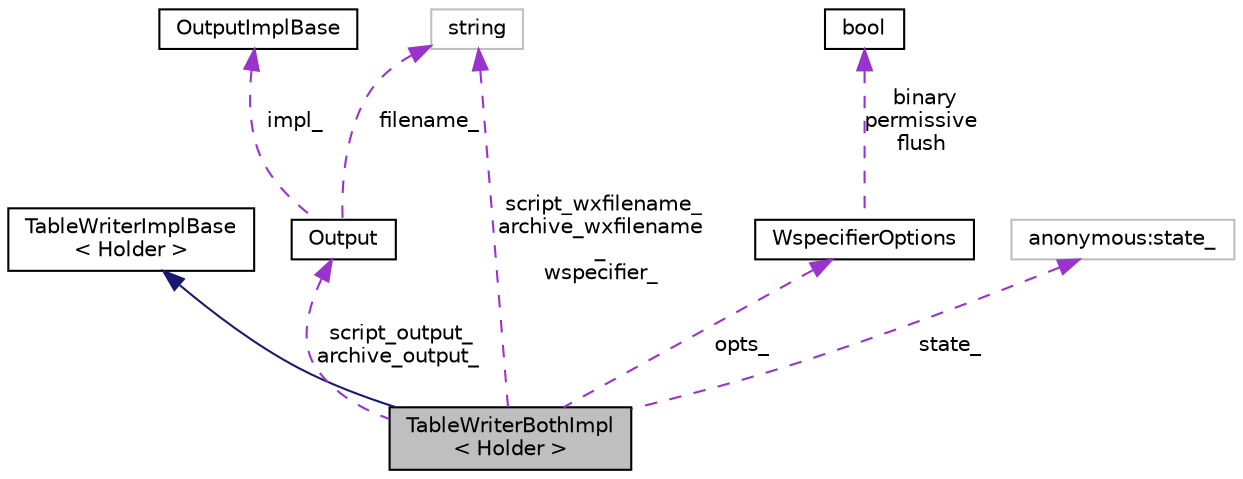 digraph "TableWriterBothImpl&lt; Holder &gt;"
{
  edge [fontname="Helvetica",fontsize="10",labelfontname="Helvetica",labelfontsize="10"];
  node [fontname="Helvetica",fontsize="10",shape=record];
  Node2 [label="TableWriterBothImpl\l\< Holder \>",height=0.2,width=0.4,color="black", fillcolor="grey75", style="filled", fontcolor="black"];
  Node3 -> Node2 [dir="back",color="midnightblue",fontsize="10",style="solid",fontname="Helvetica"];
  Node3 [label="TableWriterImplBase\l\< Holder \>",height=0.2,width=0.4,color="black", fillcolor="white", style="filled",URL="$classkaldi_1_1TableWriterImplBase.html"];
  Node4 -> Node2 [dir="back",color="darkorchid3",fontsize="10",style="dashed",label=" script_output_\narchive_output_" ,fontname="Helvetica"];
  Node4 [label="Output",height=0.2,width=0.4,color="black", fillcolor="white", style="filled",URL="$classkaldi_1_1Output.html"];
  Node5 -> Node4 [dir="back",color="darkorchid3",fontsize="10",style="dashed",label=" impl_" ,fontname="Helvetica"];
  Node5 [label="OutputImplBase",height=0.2,width=0.4,color="black", fillcolor="white", style="filled",URL="$classkaldi_1_1OutputImplBase.html"];
  Node6 -> Node4 [dir="back",color="darkorchid3",fontsize="10",style="dashed",label=" filename_" ,fontname="Helvetica"];
  Node6 [label="string",height=0.2,width=0.4,color="grey75", fillcolor="white", style="filled"];
  Node7 -> Node2 [dir="back",color="darkorchid3",fontsize="10",style="dashed",label=" opts_" ,fontname="Helvetica"];
  Node7 [label="WspecifierOptions",height=0.2,width=0.4,color="black", fillcolor="white", style="filled",URL="$structkaldi_1_1WspecifierOptions.html"];
  Node8 -> Node7 [dir="back",color="darkorchid3",fontsize="10",style="dashed",label=" binary\npermissive\nflush" ,fontname="Helvetica"];
  Node8 [label="bool",height=0.2,width=0.4,color="black", fillcolor="white", style="filled",URL="$classbool.html"];
  Node6 -> Node2 [dir="back",color="darkorchid3",fontsize="10",style="dashed",label=" script_wxfilename_\narchive_wxfilename\l_\nwspecifier_" ,fontname="Helvetica"];
  Node9 -> Node2 [dir="back",color="darkorchid3",fontsize="10",style="dashed",label=" state_" ,fontname="Helvetica"];
  Node9 [label="anonymous:state_",height=0.2,width=0.4,color="grey75", fillcolor="white", style="filled"];
}

